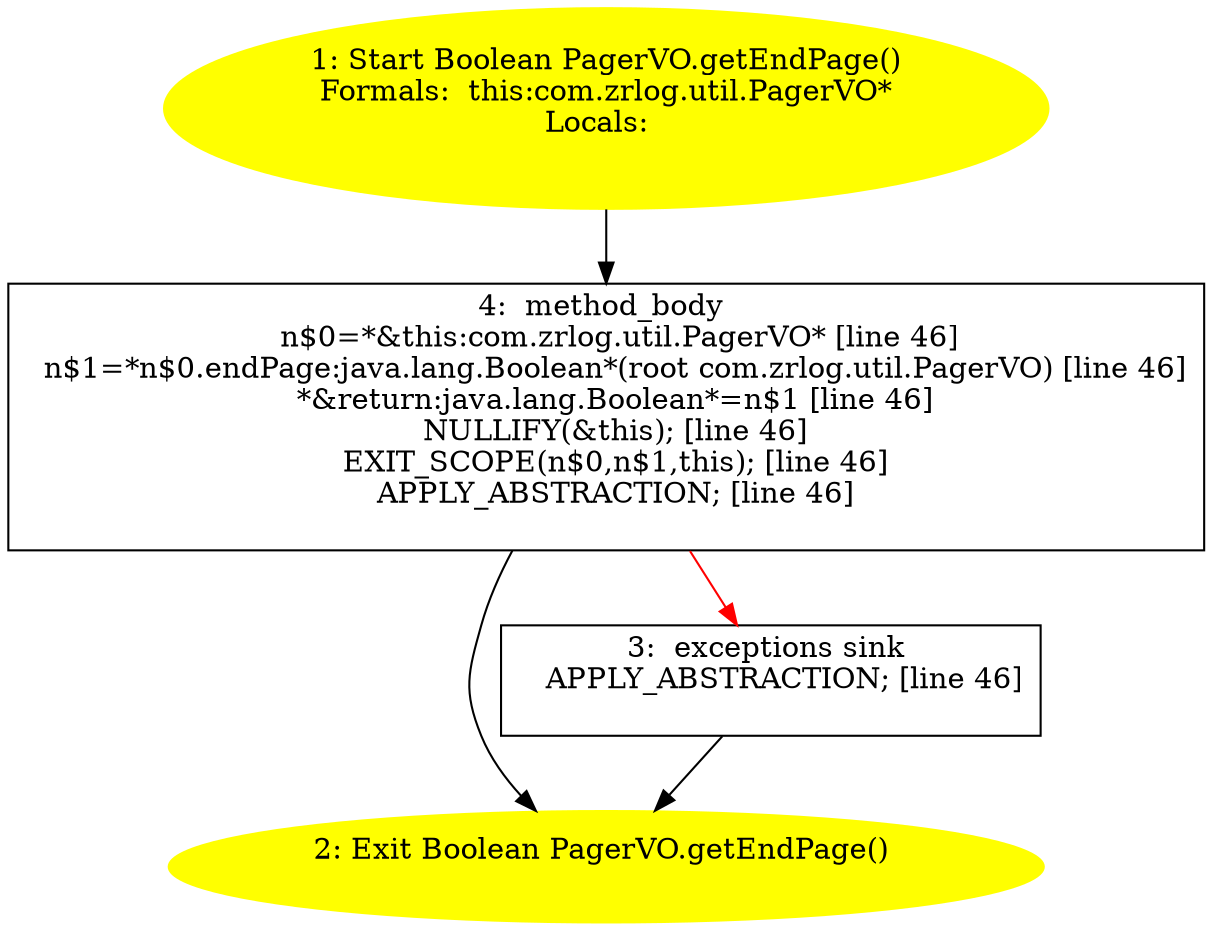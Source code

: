 /* @generated */
digraph cfg {
"com.zrlog.util.PagerVO.getEndPage():java.lang.Boolean.4f6e233ae2c9183245e3da599d0ca87f_1" [label="1: Start Boolean PagerVO.getEndPage()\nFormals:  this:com.zrlog.util.PagerVO*\nLocals:  \n  " color=yellow style=filled]
	

	 "com.zrlog.util.PagerVO.getEndPage():java.lang.Boolean.4f6e233ae2c9183245e3da599d0ca87f_1" -> "com.zrlog.util.PagerVO.getEndPage():java.lang.Boolean.4f6e233ae2c9183245e3da599d0ca87f_4" ;
"com.zrlog.util.PagerVO.getEndPage():java.lang.Boolean.4f6e233ae2c9183245e3da599d0ca87f_2" [label="2: Exit Boolean PagerVO.getEndPage() \n  " color=yellow style=filled]
	

"com.zrlog.util.PagerVO.getEndPage():java.lang.Boolean.4f6e233ae2c9183245e3da599d0ca87f_3" [label="3:  exceptions sink \n   APPLY_ABSTRACTION; [line 46]\n " shape="box"]
	

	 "com.zrlog.util.PagerVO.getEndPage():java.lang.Boolean.4f6e233ae2c9183245e3da599d0ca87f_3" -> "com.zrlog.util.PagerVO.getEndPage():java.lang.Boolean.4f6e233ae2c9183245e3da599d0ca87f_2" ;
"com.zrlog.util.PagerVO.getEndPage():java.lang.Boolean.4f6e233ae2c9183245e3da599d0ca87f_4" [label="4:  method_body \n   n$0=*&this:com.zrlog.util.PagerVO* [line 46]\n  n$1=*n$0.endPage:java.lang.Boolean*(root com.zrlog.util.PagerVO) [line 46]\n  *&return:java.lang.Boolean*=n$1 [line 46]\n  NULLIFY(&this); [line 46]\n  EXIT_SCOPE(n$0,n$1,this); [line 46]\n  APPLY_ABSTRACTION; [line 46]\n " shape="box"]
	

	 "com.zrlog.util.PagerVO.getEndPage():java.lang.Boolean.4f6e233ae2c9183245e3da599d0ca87f_4" -> "com.zrlog.util.PagerVO.getEndPage():java.lang.Boolean.4f6e233ae2c9183245e3da599d0ca87f_2" ;
	 "com.zrlog.util.PagerVO.getEndPage():java.lang.Boolean.4f6e233ae2c9183245e3da599d0ca87f_4" -> "com.zrlog.util.PagerVO.getEndPage():java.lang.Boolean.4f6e233ae2c9183245e3da599d0ca87f_3" [color="red" ];
}
